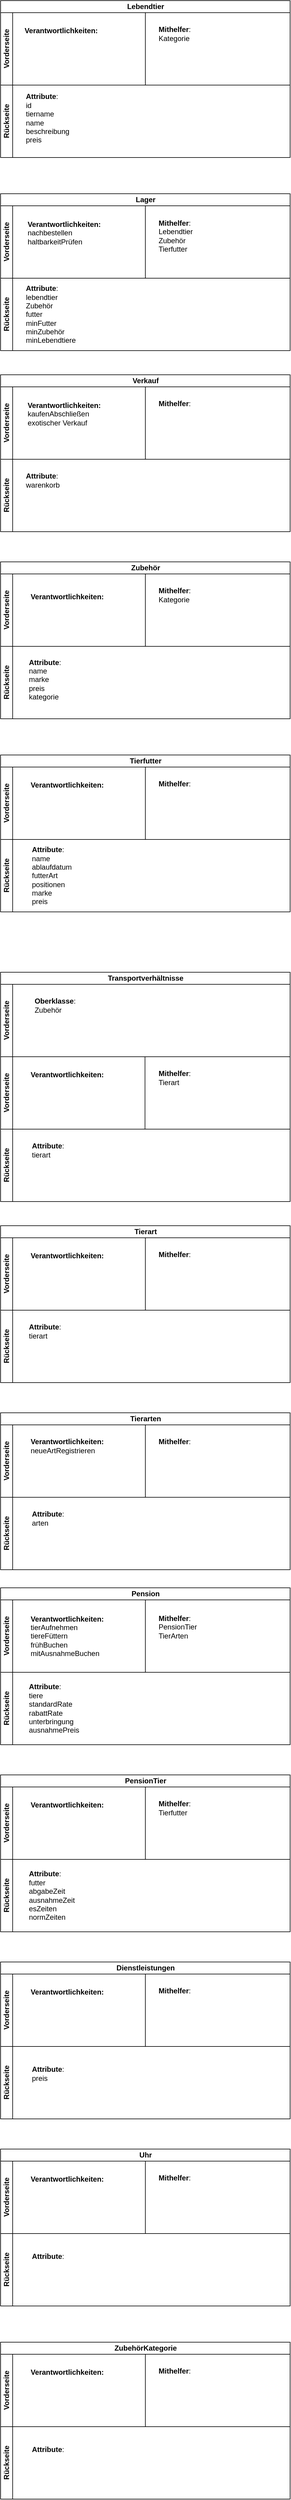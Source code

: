 <mxfile version="13.9.2" type="github"><diagram id="6AMnT5Kf5KEnALYQCAHH" name="Page-1"><mxGraphModel dx="1342" dy="658" grid="1" gridSize="10" guides="1" tooltips="1" connect="1" arrows="1" fold="1" page="1" pageScale="1" pageWidth="827" pageHeight="1169" math="0" shadow="0"><root><mxCell id="0"/><mxCell id="1" parent="0"/><mxCell id="vMwdDIzhkyIkg1t9hcMD-12" value="Lebendtier" style="swimlane;html=1;childLayout=stackLayout;resizeParent=1;resizeParentMax=0;horizontal=1;startSize=20;horizontalStack=0;" vertex="1" parent="1"><mxGeometry x="-10" y="100" width="480" height="260" as="geometry"/></mxCell><mxCell id="vMwdDIzhkyIkg1t9hcMD-13" value="Vorderseite" style="swimlane;html=1;startSize=20;horizontal=0;" vertex="1" parent="vMwdDIzhkyIkg1t9hcMD-12"><mxGeometry y="20" width="480" height="120" as="geometry"/></mxCell><mxCell id="vMwdDIzhkyIkg1t9hcMD-20" value="&lt;b&gt;Verantwortlichkeiten:&lt;/b&gt;" style="text;html=1;align=center;verticalAlign=middle;resizable=0;points=[];autosize=1;" vertex="1" parent="vMwdDIzhkyIkg1t9hcMD-13"><mxGeometry x="30" y="20" width="140" height="20" as="geometry"/></mxCell><mxCell id="vMwdDIzhkyIkg1t9hcMD-21" value="&lt;b&gt;Mithelfer&lt;/b&gt;:&lt;br&gt;&lt;div&gt;Kategorie&lt;/div&gt;" style="text;html=1;align=left;verticalAlign=middle;resizable=0;points=[];autosize=1;" vertex="1" parent="vMwdDIzhkyIkg1t9hcMD-13"><mxGeometry x="260" y="20" width="70" height="30" as="geometry"/></mxCell><mxCell id="vMwdDIzhkyIkg1t9hcMD-14" value="Rückseite" style="swimlane;html=1;startSize=20;horizontal=0;" vertex="1" parent="vMwdDIzhkyIkg1t9hcMD-12"><mxGeometry y="140" width="480" height="120" as="geometry"/></mxCell><mxCell id="vMwdDIzhkyIkg1t9hcMD-19" value="&lt;b&gt;Attribute&lt;/b&gt;:&lt;br&gt;id&lt;br&gt;&lt;div&gt;tiername&lt;/div&gt;&lt;div&gt;name&lt;/div&gt;&lt;div&gt;beschreibung&lt;/div&gt;&lt;div&gt;preis&lt;/div&gt;" style="text;html=1;align=left;verticalAlign=middle;resizable=0;points=[];autosize=1;" vertex="1" parent="vMwdDIzhkyIkg1t9hcMD-14"><mxGeometry x="40" y="10" width="90" height="90" as="geometry"/></mxCell><mxCell id="vMwdDIzhkyIkg1t9hcMD-22" value="" style="endArrow=none;html=1;entryX=0.5;entryY=0;entryDx=0;entryDy=0;exitX=0.5;exitY=0;exitDx=0;exitDy=0;" edge="1" parent="vMwdDIzhkyIkg1t9hcMD-12" source="vMwdDIzhkyIkg1t9hcMD-14" target="vMwdDIzhkyIkg1t9hcMD-13"><mxGeometry width="50" height="50" relative="1" as="geometry"><mxPoint x="200" y="220" as="sourcePoint"/><mxPoint x="240" y="40" as="targetPoint"/></mxGeometry></mxCell><mxCell id="vMwdDIzhkyIkg1t9hcMD-24" value="Lager" style="swimlane;html=1;childLayout=stackLayout;resizeParent=1;resizeParentMax=0;horizontal=1;startSize=20;horizontalStack=0;" vertex="1" parent="1"><mxGeometry x="-10" y="420" width="480" height="260" as="geometry"/></mxCell><mxCell id="vMwdDIzhkyIkg1t9hcMD-25" value="Vorderseite" style="swimlane;html=1;startSize=20;horizontal=0;" vertex="1" parent="vMwdDIzhkyIkg1t9hcMD-24"><mxGeometry y="20" width="480" height="120" as="geometry"/></mxCell><mxCell id="vMwdDIzhkyIkg1t9hcMD-26" value="&lt;div style=&quot;text-align: left&quot;&gt;&lt;b&gt;Verantwortlichkeiten:&lt;/b&gt;&lt;/div&gt;&lt;div&gt;&lt;div style=&quot;text-align: left&quot;&gt;nachbestellen&lt;/div&gt;&lt;/div&gt;&lt;div style=&quot;text-align: left&quot;&gt;haltbarkeitPrüfen&lt;/div&gt;" style="text;html=1;align=center;verticalAlign=middle;resizable=0;points=[];autosize=1;" vertex="1" parent="vMwdDIzhkyIkg1t9hcMD-25"><mxGeometry x="35" y="20" width="140" height="50" as="geometry"/></mxCell><mxCell id="vMwdDIzhkyIkg1t9hcMD-27" value="&lt;b&gt;Mithelfer&lt;/b&gt;:&lt;br&gt;&lt;div&gt;Lebendtier&lt;/div&gt;&lt;div&gt;Zubehör&lt;/div&gt;&lt;div&gt;Tierfutter&lt;/div&gt;" style="text;html=1;align=left;verticalAlign=middle;resizable=0;points=[];autosize=1;" vertex="1" parent="vMwdDIzhkyIkg1t9hcMD-25"><mxGeometry x="260" y="20" width="70" height="60" as="geometry"/></mxCell><mxCell id="vMwdDIzhkyIkg1t9hcMD-28" value="Rückseite" style="swimlane;html=1;startSize=20;horizontal=0;" vertex="1" parent="vMwdDIzhkyIkg1t9hcMD-24"><mxGeometry y="140" width="480" height="120" as="geometry"/></mxCell><mxCell id="vMwdDIzhkyIkg1t9hcMD-29" value="&lt;b&gt;Attribute&lt;/b&gt;:&lt;br&gt;&lt;div&gt;lebendtier&lt;/div&gt;&lt;div&gt;Zubehör&lt;/div&gt;&lt;div&gt;futter&lt;/div&gt;&lt;div&gt;minFutter&lt;/div&gt;&lt;div&gt;minZubehör&lt;/div&gt;&lt;div&gt;minLebendtiere&lt;/div&gt;" style="text;html=1;align=left;verticalAlign=middle;resizable=0;points=[];autosize=1;" vertex="1" parent="vMwdDIzhkyIkg1t9hcMD-28"><mxGeometry x="40" y="10" width="100" height="100" as="geometry"/></mxCell><mxCell id="vMwdDIzhkyIkg1t9hcMD-30" value="" style="endArrow=none;html=1;entryX=0.5;entryY=0;entryDx=0;entryDy=0;exitX=0.5;exitY=0;exitDx=0;exitDy=0;" edge="1" parent="vMwdDIzhkyIkg1t9hcMD-24" source="vMwdDIzhkyIkg1t9hcMD-28" target="vMwdDIzhkyIkg1t9hcMD-25"><mxGeometry width="50" height="50" relative="1" as="geometry"><mxPoint x="200" y="220" as="sourcePoint"/><mxPoint x="240" y="40" as="targetPoint"/></mxGeometry></mxCell><mxCell id="vMwdDIzhkyIkg1t9hcMD-32" value="Verkauf" style="swimlane;html=1;childLayout=stackLayout;resizeParent=1;resizeParentMax=0;horizontal=1;startSize=20;horizontalStack=0;" vertex="1" parent="1"><mxGeometry x="-10" y="720" width="480" height="260" as="geometry"/></mxCell><mxCell id="vMwdDIzhkyIkg1t9hcMD-33" value="Vorderseite" style="swimlane;html=1;startSize=20;horizontal=0;" vertex="1" parent="vMwdDIzhkyIkg1t9hcMD-32"><mxGeometry y="20" width="480" height="120" as="geometry"/></mxCell><mxCell id="vMwdDIzhkyIkg1t9hcMD-34" value="&lt;div style=&quot;text-align: left&quot;&gt;&lt;b&gt;Verantwortlichkeiten:&lt;/b&gt;&lt;/div&gt;&lt;div&gt;&lt;div style=&quot;text-align: left&quot;&gt;kaufenAbschließen&lt;/div&gt;&lt;/div&gt;&lt;div style=&quot;text-align: left&quot;&gt;exotischer Verkauf&lt;/div&gt;" style="text;html=1;align=center;verticalAlign=middle;resizable=0;points=[];autosize=1;" vertex="1" parent="vMwdDIzhkyIkg1t9hcMD-33"><mxGeometry x="35" y="20" width="140" height="50" as="geometry"/></mxCell><mxCell id="vMwdDIzhkyIkg1t9hcMD-35" value="&lt;b&gt;Mithelfer&lt;/b&gt;:&lt;br&gt;&lt;div&gt;&lt;br&gt;&lt;/div&gt;" style="text;html=1;align=left;verticalAlign=middle;resizable=0;points=[];autosize=1;" vertex="1" parent="vMwdDIzhkyIkg1t9hcMD-33"><mxGeometry x="260" y="20" width="70" height="30" as="geometry"/></mxCell><mxCell id="vMwdDIzhkyIkg1t9hcMD-36" value="Rückseite" style="swimlane;html=1;startSize=20;horizontal=0;" vertex="1" parent="vMwdDIzhkyIkg1t9hcMD-32"><mxGeometry y="140" width="480" height="120" as="geometry"/></mxCell><mxCell id="vMwdDIzhkyIkg1t9hcMD-37" value="&lt;b&gt;Attribute&lt;/b&gt;:&lt;br&gt;&lt;div&gt;warenkorb&lt;/div&gt;" style="text;html=1;align=left;verticalAlign=middle;resizable=0;points=[];autosize=1;" vertex="1" parent="vMwdDIzhkyIkg1t9hcMD-36"><mxGeometry x="40" y="20" width="70" height="30" as="geometry"/></mxCell><mxCell id="vMwdDIzhkyIkg1t9hcMD-38" value="" style="endArrow=none;html=1;entryX=0.5;entryY=0;entryDx=0;entryDy=0;exitX=0.5;exitY=0;exitDx=0;exitDy=0;" edge="1" parent="vMwdDIzhkyIkg1t9hcMD-32" source="vMwdDIzhkyIkg1t9hcMD-36" target="vMwdDIzhkyIkg1t9hcMD-33"><mxGeometry width="50" height="50" relative="1" as="geometry"><mxPoint x="200" y="220" as="sourcePoint"/><mxPoint x="240" y="40" as="targetPoint"/></mxGeometry></mxCell><mxCell id="vMwdDIzhkyIkg1t9hcMD-39" value="Zubehör" style="swimlane;html=1;childLayout=stackLayout;resizeParent=1;resizeParentMax=0;horizontal=1;startSize=20;horizontalStack=0;" vertex="1" parent="1"><mxGeometry x="-10" y="1030" width="480" height="260" as="geometry"/></mxCell><mxCell id="vMwdDIzhkyIkg1t9hcMD-40" value="Vorderseite" style="swimlane;html=1;startSize=20;horizontal=0;" vertex="1" parent="vMwdDIzhkyIkg1t9hcMD-39"><mxGeometry y="20" width="480" height="120" as="geometry"/></mxCell><mxCell id="vMwdDIzhkyIkg1t9hcMD-41" value="&lt;div style=&quot;text-align: left&quot;&gt;&lt;b&gt;Verantwortlichkeiten:&lt;/b&gt;&lt;/div&gt;&lt;div&gt;&lt;div style=&quot;text-align: left&quot;&gt;&lt;br&gt;&lt;/div&gt;&lt;/div&gt;" style="text;html=1;align=center;verticalAlign=middle;resizable=0;points=[];autosize=1;" vertex="1" parent="vMwdDIzhkyIkg1t9hcMD-40"><mxGeometry x="40" y="30" width="140" height="30" as="geometry"/></mxCell><mxCell id="vMwdDIzhkyIkg1t9hcMD-42" value="&lt;b&gt;Mithelfer&lt;/b&gt;:&lt;br&gt;&lt;div&gt;Kategorie&lt;/div&gt;" style="text;html=1;align=left;verticalAlign=middle;resizable=0;points=[];autosize=1;" vertex="1" parent="vMwdDIzhkyIkg1t9hcMD-40"><mxGeometry x="260" y="20" width="70" height="30" as="geometry"/></mxCell><mxCell id="vMwdDIzhkyIkg1t9hcMD-43" value="Rückseite" style="swimlane;html=1;startSize=20;horizontal=0;" vertex="1" parent="vMwdDIzhkyIkg1t9hcMD-39"><mxGeometry y="140" width="480" height="120" as="geometry"/></mxCell><mxCell id="vMwdDIzhkyIkg1t9hcMD-44" value="&lt;b&gt;Attribute&lt;/b&gt;:&lt;br&gt;&lt;div&gt;name&lt;/div&gt;&lt;div&gt;marke&lt;/div&gt;&lt;div&gt;preis&lt;/div&gt;&lt;div&gt;kategorie&lt;/div&gt;" style="text;html=1;align=left;verticalAlign=middle;resizable=0;points=[];autosize=1;" vertex="1" parent="vMwdDIzhkyIkg1t9hcMD-43"><mxGeometry x="45" y="15" width="70" height="80" as="geometry"/></mxCell><mxCell id="vMwdDIzhkyIkg1t9hcMD-45" value="" style="endArrow=none;html=1;entryX=0.5;entryY=0;entryDx=0;entryDy=0;exitX=0.5;exitY=0;exitDx=0;exitDy=0;" edge="1" parent="vMwdDIzhkyIkg1t9hcMD-39" source="vMwdDIzhkyIkg1t9hcMD-43" target="vMwdDIzhkyIkg1t9hcMD-40"><mxGeometry width="50" height="50" relative="1" as="geometry"><mxPoint x="200" y="220" as="sourcePoint"/><mxPoint x="240" y="40" as="targetPoint"/></mxGeometry></mxCell><mxCell id="vMwdDIzhkyIkg1t9hcMD-46" value="Tierfutter" style="swimlane;html=1;childLayout=stackLayout;resizeParent=1;resizeParentMax=0;horizontal=1;startSize=20;horizontalStack=0;" vertex="1" parent="1"><mxGeometry x="-10" y="1350" width="480" height="260" as="geometry"/></mxCell><mxCell id="vMwdDIzhkyIkg1t9hcMD-47" value="Vorderseite" style="swimlane;html=1;startSize=20;horizontal=0;" vertex="1" parent="vMwdDIzhkyIkg1t9hcMD-46"><mxGeometry y="20" width="480" height="120" as="geometry"/></mxCell><mxCell id="vMwdDIzhkyIkg1t9hcMD-48" value="&lt;div style=&quot;text-align: left&quot;&gt;&lt;b&gt;Verantwortlichkeiten:&lt;/b&gt;&lt;/div&gt;" style="text;html=1;align=center;verticalAlign=middle;resizable=0;points=[];autosize=1;" vertex="1" parent="vMwdDIzhkyIkg1t9hcMD-47"><mxGeometry x="40" y="20" width="140" height="20" as="geometry"/></mxCell><mxCell id="vMwdDIzhkyIkg1t9hcMD-49" value="&lt;b&gt;Mithelfer&lt;/b&gt;:&lt;br&gt;&lt;div&gt;&lt;br&gt;&lt;/div&gt;" style="text;html=1;align=left;verticalAlign=middle;resizable=0;points=[];autosize=1;" vertex="1" parent="vMwdDIzhkyIkg1t9hcMD-47"><mxGeometry x="260" y="20" width="70" height="30" as="geometry"/></mxCell><mxCell id="vMwdDIzhkyIkg1t9hcMD-50" value="Rückseite" style="swimlane;html=1;startSize=20;horizontal=0;" vertex="1" parent="vMwdDIzhkyIkg1t9hcMD-46"><mxGeometry y="140" width="480" height="120" as="geometry"/></mxCell><mxCell id="vMwdDIzhkyIkg1t9hcMD-51" value="&lt;b&gt;Attribute&lt;/b&gt;:&lt;br&gt;&lt;div&gt;name&lt;/div&gt;&lt;div&gt;ablaufdatum&lt;/div&gt;&lt;div&gt;futterArt&lt;/div&gt;&lt;div&gt;positionen&amp;nbsp;&lt;/div&gt;&lt;div&gt;marke&amp;nbsp;&lt;/div&gt;&lt;div&gt;preis&lt;/div&gt;" style="text;html=1;align=left;verticalAlign=middle;resizable=0;points=[];autosize=1;" vertex="1" parent="vMwdDIzhkyIkg1t9hcMD-50"><mxGeometry x="50" y="10" width="80" height="100" as="geometry"/></mxCell><mxCell id="vMwdDIzhkyIkg1t9hcMD-52" value="" style="endArrow=none;html=1;entryX=0.5;entryY=0;entryDx=0;entryDy=0;exitX=0.5;exitY=0;exitDx=0;exitDy=0;" edge="1" parent="vMwdDIzhkyIkg1t9hcMD-46" source="vMwdDIzhkyIkg1t9hcMD-50" target="vMwdDIzhkyIkg1t9hcMD-47"><mxGeometry width="50" height="50" relative="1" as="geometry"><mxPoint x="200" y="220" as="sourcePoint"/><mxPoint x="240" y="40" as="targetPoint"/></mxGeometry></mxCell><mxCell id="vMwdDIzhkyIkg1t9hcMD-69" value="Transportverhältnisse" style="swimlane;html=1;childLayout=stackLayout;resizeParent=1;resizeParentMax=0;horizontal=1;startSize=20;horizontalStack=0;align=center;" vertex="1" parent="1"><mxGeometry x="-10" y="1710" width="480" height="380" as="geometry"/></mxCell><mxCell id="vMwdDIzhkyIkg1t9hcMD-70" value="Vorderseite" style="swimlane;html=1;startSize=20;horizontal=0;" vertex="1" parent="vMwdDIzhkyIkg1t9hcMD-69"><mxGeometry y="20" width="480" height="120" as="geometry"/></mxCell><mxCell id="vMwdDIzhkyIkg1t9hcMD-73" value="&lt;b&gt;Oberklasse&lt;/b&gt;:&lt;br&gt;&lt;div style=&quot;text-align: left&quot;&gt;Zubehör&lt;/div&gt;" style="text;html=1;align=center;verticalAlign=middle;resizable=0;points=[];autosize=1;" vertex="1" parent="vMwdDIzhkyIkg1t9hcMD-70"><mxGeometry x="50" y="20" width="80" height="30" as="geometry"/></mxCell><mxCell id="vMwdDIzhkyIkg1t9hcMD-71" value="Vorderseite" style="swimlane;html=1;startSize=20;horizontal=0;" vertex="1" parent="vMwdDIzhkyIkg1t9hcMD-69"><mxGeometry y="140" width="480" height="120" as="geometry"/></mxCell><mxCell id="vMwdDIzhkyIkg1t9hcMD-75" value="&lt;div style=&quot;text-align: left&quot;&gt;&lt;b&gt;Verantwortlichkeiten:&lt;/b&gt;&lt;/div&gt;" style="text;html=1;align=center;verticalAlign=middle;resizable=0;points=[];autosize=1;" vertex="1" parent="vMwdDIzhkyIkg1t9hcMD-71"><mxGeometry x="40" y="20" width="140" height="20" as="geometry"/></mxCell><mxCell id="vMwdDIzhkyIkg1t9hcMD-76" value="&lt;b&gt;Mithelfer&lt;/b&gt;:&lt;br&gt;&lt;div&gt;Tierart&lt;/div&gt;" style="text;html=1;align=left;verticalAlign=middle;resizable=0;points=[];autosize=1;" vertex="1" parent="vMwdDIzhkyIkg1t9hcMD-71"><mxGeometry x="260" y="20" width="70" height="30" as="geometry"/></mxCell><mxCell id="vMwdDIzhkyIkg1t9hcMD-77" value="" style="endArrow=none;html=1;entryX=0.5;entryY=0;entryDx=0;entryDy=0;exitX=0.5;exitY=0;exitDx=0;exitDy=0;" edge="1" parent="vMwdDIzhkyIkg1t9hcMD-71"><mxGeometry width="50" height="50" relative="1" as="geometry"><mxPoint x="239.41" y="120" as="sourcePoint"/><mxPoint x="239.41" as="targetPoint"/></mxGeometry></mxCell><mxCell id="vMwdDIzhkyIkg1t9hcMD-72" value="Rückseite" style="swimlane;html=1;startSize=20;horizontal=0;" vertex="1" parent="vMwdDIzhkyIkg1t9hcMD-69"><mxGeometry y="260" width="480" height="120" as="geometry"/></mxCell><mxCell id="vMwdDIzhkyIkg1t9hcMD-78" value="&lt;b&gt;Attribute&lt;/b&gt;:&lt;br&gt;&lt;div&gt;tierart&lt;/div&gt;" style="text;html=1;align=left;verticalAlign=middle;resizable=0;points=[];autosize=1;" vertex="1" parent="vMwdDIzhkyIkg1t9hcMD-72"><mxGeometry x="50" y="20" width="70" height="30" as="geometry"/></mxCell><mxCell id="vMwdDIzhkyIkg1t9hcMD-79" value="Tierart" style="swimlane;html=1;childLayout=stackLayout;resizeParent=1;resizeParentMax=0;horizontal=1;startSize=20;horizontalStack=0;" vertex="1" parent="1"><mxGeometry x="-10" y="2130" width="480" height="260" as="geometry"/></mxCell><mxCell id="vMwdDIzhkyIkg1t9hcMD-80" value="Vorderseite" style="swimlane;html=1;startSize=20;horizontal=0;" vertex="1" parent="vMwdDIzhkyIkg1t9hcMD-79"><mxGeometry y="20" width="480" height="120" as="geometry"/></mxCell><mxCell id="vMwdDIzhkyIkg1t9hcMD-81" value="&lt;div style=&quot;text-align: left&quot;&gt;&lt;b&gt;Verantwortlichkeiten:&lt;/b&gt;&lt;/div&gt;" style="text;html=1;align=center;verticalAlign=middle;resizable=0;points=[];autosize=1;" vertex="1" parent="vMwdDIzhkyIkg1t9hcMD-80"><mxGeometry x="40" y="20" width="140" height="20" as="geometry"/></mxCell><mxCell id="vMwdDIzhkyIkg1t9hcMD-82" value="&lt;b&gt;Mithelfer&lt;/b&gt;:&lt;br&gt;&lt;div&gt;&lt;br&gt;&lt;/div&gt;" style="text;html=1;align=left;verticalAlign=middle;resizable=0;points=[];autosize=1;" vertex="1" parent="vMwdDIzhkyIkg1t9hcMD-80"><mxGeometry x="260" y="20" width="70" height="30" as="geometry"/></mxCell><mxCell id="vMwdDIzhkyIkg1t9hcMD-83" value="Rückseite" style="swimlane;html=1;startSize=20;horizontal=0;" vertex="1" parent="vMwdDIzhkyIkg1t9hcMD-79"><mxGeometry y="140" width="480" height="120" as="geometry"/></mxCell><mxCell id="vMwdDIzhkyIkg1t9hcMD-84" value="&lt;b&gt;Attribute&lt;/b&gt;:&lt;br&gt;&lt;div&gt;tierart&lt;/div&gt;" style="text;html=1;align=left;verticalAlign=middle;resizable=0;points=[];autosize=1;" vertex="1" parent="vMwdDIzhkyIkg1t9hcMD-83"><mxGeometry x="45" y="20" width="70" height="30" as="geometry"/></mxCell><mxCell id="vMwdDIzhkyIkg1t9hcMD-85" value="" style="endArrow=none;html=1;entryX=0.5;entryY=0;entryDx=0;entryDy=0;exitX=0.5;exitY=0;exitDx=0;exitDy=0;" edge="1" parent="vMwdDIzhkyIkg1t9hcMD-79" source="vMwdDIzhkyIkg1t9hcMD-83" target="vMwdDIzhkyIkg1t9hcMD-80"><mxGeometry width="50" height="50" relative="1" as="geometry"><mxPoint x="200" y="220" as="sourcePoint"/><mxPoint x="240" y="40" as="targetPoint"/></mxGeometry></mxCell><mxCell id="vMwdDIzhkyIkg1t9hcMD-86" value="Tierarten" style="swimlane;html=1;childLayout=stackLayout;resizeParent=1;resizeParentMax=0;horizontal=1;startSize=20;horizontalStack=0;" vertex="1" parent="1"><mxGeometry x="-10" y="2440" width="480" height="260" as="geometry"/></mxCell><mxCell id="vMwdDIzhkyIkg1t9hcMD-87" value="Vorderseite" style="swimlane;html=1;startSize=20;horizontal=0;" vertex="1" parent="vMwdDIzhkyIkg1t9hcMD-86"><mxGeometry y="20" width="480" height="120" as="geometry"/></mxCell><mxCell id="vMwdDIzhkyIkg1t9hcMD-88" value="&lt;div style=&quot;text-align: left&quot;&gt;&lt;b&gt;Verantwortlichkeiten:&lt;/b&gt;&lt;/div&gt;&lt;div style=&quot;text-align: left&quot;&gt;neueArtRegistrieren&lt;/div&gt;" style="text;html=1;align=center;verticalAlign=middle;resizable=0;points=[];autosize=1;" vertex="1" parent="vMwdDIzhkyIkg1t9hcMD-87"><mxGeometry x="40" y="20" width="140" height="30" as="geometry"/></mxCell><mxCell id="vMwdDIzhkyIkg1t9hcMD-89" value="&lt;b&gt;Mithelfer&lt;/b&gt;:&lt;br&gt;&lt;div&gt;&lt;br&gt;&lt;/div&gt;" style="text;html=1;align=left;verticalAlign=middle;resizable=0;points=[];autosize=1;" vertex="1" parent="vMwdDIzhkyIkg1t9hcMD-87"><mxGeometry x="260" y="20" width="70" height="30" as="geometry"/></mxCell><mxCell id="vMwdDIzhkyIkg1t9hcMD-90" value="Rückseite" style="swimlane;html=1;startSize=20;horizontal=0;" vertex="1" parent="vMwdDIzhkyIkg1t9hcMD-86"><mxGeometry y="140" width="480" height="120" as="geometry"/></mxCell><mxCell id="vMwdDIzhkyIkg1t9hcMD-91" value="&lt;b&gt;Attribute&lt;/b&gt;:&lt;br&gt;&lt;div&gt;arten&amp;nbsp;&lt;/div&gt;" style="text;html=1;align=left;verticalAlign=middle;resizable=0;points=[];autosize=1;" vertex="1" parent="vMwdDIzhkyIkg1t9hcMD-90"><mxGeometry x="50" y="20" width="70" height="30" as="geometry"/></mxCell><mxCell id="vMwdDIzhkyIkg1t9hcMD-92" value="" style="endArrow=none;html=1;entryX=0.5;entryY=0;entryDx=0;entryDy=0;exitX=0.5;exitY=0;exitDx=0;exitDy=0;" edge="1" parent="vMwdDIzhkyIkg1t9hcMD-86" source="vMwdDIzhkyIkg1t9hcMD-90" target="vMwdDIzhkyIkg1t9hcMD-87"><mxGeometry width="50" height="50" relative="1" as="geometry"><mxPoint x="200" y="220" as="sourcePoint"/><mxPoint x="240" y="40" as="targetPoint"/></mxGeometry></mxCell><mxCell id="vMwdDIzhkyIkg1t9hcMD-93" value="Pension" style="swimlane;html=1;childLayout=stackLayout;resizeParent=1;resizeParentMax=0;horizontal=1;startSize=20;horizontalStack=0;" vertex="1" parent="1"><mxGeometry x="-10" y="2730" width="480" height="260" as="geometry"/></mxCell><mxCell id="vMwdDIzhkyIkg1t9hcMD-94" value="Vorderseite" style="swimlane;html=1;startSize=20;horizontal=0;" vertex="1" parent="vMwdDIzhkyIkg1t9hcMD-93"><mxGeometry y="20" width="480" height="120" as="geometry"/></mxCell><mxCell id="vMwdDIzhkyIkg1t9hcMD-95" value="&lt;div style=&quot;text-align: left&quot;&gt;&lt;b&gt;Verantwortlichkeiten:&lt;/b&gt;&lt;/div&gt;&lt;div style=&quot;text-align: left&quot;&gt;tierAufnehmen&lt;/div&gt;&lt;div style=&quot;text-align: left&quot;&gt;tiereFüttern&lt;/div&gt;&lt;div style=&quot;text-align: left&quot;&gt;frühBuchen&lt;/div&gt;&lt;div style=&quot;text-align: left&quot;&gt;mitAusnahmeBuchen&lt;/div&gt;" style="text;html=1;align=center;verticalAlign=middle;resizable=0;points=[];autosize=1;" vertex="1" parent="vMwdDIzhkyIkg1t9hcMD-94"><mxGeometry x="40" y="20" width="140" height="80" as="geometry"/></mxCell><mxCell id="vMwdDIzhkyIkg1t9hcMD-96" value="&lt;b&gt;Mithelfer&lt;/b&gt;:&lt;br&gt;&lt;div&gt;PensionTier&lt;/div&gt;&lt;div&gt;TierArten&lt;/div&gt;" style="text;html=1;align=left;verticalAlign=middle;resizable=0;points=[];autosize=1;" vertex="1" parent="vMwdDIzhkyIkg1t9hcMD-94"><mxGeometry x="260" y="20" width="80" height="50" as="geometry"/></mxCell><mxCell id="vMwdDIzhkyIkg1t9hcMD-97" value="Rückseite" style="swimlane;html=1;startSize=20;horizontal=0;" vertex="1" parent="vMwdDIzhkyIkg1t9hcMD-93"><mxGeometry y="140" width="480" height="120" as="geometry"/></mxCell><mxCell id="vMwdDIzhkyIkg1t9hcMD-98" value="&lt;b&gt;Attribute&lt;/b&gt;:&lt;br&gt;&lt;div&gt;tiere&lt;/div&gt;&lt;div&gt;standardRate&lt;/div&gt;&lt;div&gt;rabattRate&lt;/div&gt;&lt;div&gt;unterbringung&lt;/div&gt;&lt;div&gt;ausnahmePreis&lt;/div&gt;" style="text;html=1;align=left;verticalAlign=middle;resizable=0;points=[];autosize=1;" vertex="1" parent="vMwdDIzhkyIkg1t9hcMD-97"><mxGeometry x="45" y="15" width="100" height="90" as="geometry"/></mxCell><mxCell id="vMwdDIzhkyIkg1t9hcMD-99" value="" style="endArrow=none;html=1;entryX=0.5;entryY=0;entryDx=0;entryDy=0;exitX=0.5;exitY=0;exitDx=0;exitDy=0;" edge="1" parent="vMwdDIzhkyIkg1t9hcMD-93" source="vMwdDIzhkyIkg1t9hcMD-97" target="vMwdDIzhkyIkg1t9hcMD-94"><mxGeometry width="50" height="50" relative="1" as="geometry"><mxPoint x="200" y="220" as="sourcePoint"/><mxPoint x="240" y="40" as="targetPoint"/></mxGeometry></mxCell><mxCell id="vMwdDIzhkyIkg1t9hcMD-100" value="PensionTier" style="swimlane;html=1;childLayout=stackLayout;resizeParent=1;resizeParentMax=0;horizontal=1;startSize=20;horizontalStack=0;" vertex="1" parent="1"><mxGeometry x="-10" y="3040" width="480" height="260" as="geometry"/></mxCell><mxCell id="vMwdDIzhkyIkg1t9hcMD-101" value="Vorderseite" style="swimlane;html=1;startSize=20;horizontal=0;" vertex="1" parent="vMwdDIzhkyIkg1t9hcMD-100"><mxGeometry y="20" width="480" height="120" as="geometry"/></mxCell><mxCell id="vMwdDIzhkyIkg1t9hcMD-102" value="&lt;div style=&quot;text-align: left&quot;&gt;&lt;b&gt;Verantwortlichkeiten:&lt;/b&gt;&lt;/div&gt;" style="text;html=1;align=center;verticalAlign=middle;resizable=0;points=[];autosize=1;" vertex="1" parent="vMwdDIzhkyIkg1t9hcMD-101"><mxGeometry x="40" y="20" width="140" height="20" as="geometry"/></mxCell><mxCell id="vMwdDIzhkyIkg1t9hcMD-103" value="&lt;b&gt;Mithelfer&lt;/b&gt;:&lt;br&gt;&lt;div&gt;Tierfutter&lt;/div&gt;" style="text;html=1;align=left;verticalAlign=middle;resizable=0;points=[];autosize=1;" vertex="1" parent="vMwdDIzhkyIkg1t9hcMD-101"><mxGeometry x="260" y="20" width="70" height="30" as="geometry"/></mxCell><mxCell id="vMwdDIzhkyIkg1t9hcMD-104" value="Rückseite" style="swimlane;html=1;startSize=20;horizontal=0;" vertex="1" parent="vMwdDIzhkyIkg1t9hcMD-100"><mxGeometry y="140" width="480" height="120" as="geometry"/></mxCell><mxCell id="vMwdDIzhkyIkg1t9hcMD-105" value="&lt;b&gt;Attribute&lt;/b&gt;:&lt;br&gt;&lt;div&gt;futter&lt;/div&gt;&lt;div&gt;abgabeZeit&lt;/div&gt;&lt;div&gt;ausnahmeZeit&lt;/div&gt;&lt;div&gt;esZeiten&amp;nbsp;&lt;/div&gt;&lt;div&gt;normZeiten&amp;nbsp;&lt;/div&gt;" style="text;html=1;align=left;verticalAlign=middle;resizable=0;points=[];autosize=1;" vertex="1" parent="vMwdDIzhkyIkg1t9hcMD-104"><mxGeometry x="45" y="15" width="90" height="90" as="geometry"/></mxCell><mxCell id="vMwdDIzhkyIkg1t9hcMD-106" value="" style="endArrow=none;html=1;entryX=0.5;entryY=0;entryDx=0;entryDy=0;exitX=0.5;exitY=0;exitDx=0;exitDy=0;" edge="1" parent="vMwdDIzhkyIkg1t9hcMD-100" source="vMwdDIzhkyIkg1t9hcMD-104" target="vMwdDIzhkyIkg1t9hcMD-101"><mxGeometry width="50" height="50" relative="1" as="geometry"><mxPoint x="200" y="220" as="sourcePoint"/><mxPoint x="240" y="40" as="targetPoint"/></mxGeometry></mxCell><mxCell id="vMwdDIzhkyIkg1t9hcMD-108" value="Dienstleistungen" style="swimlane;html=1;childLayout=stackLayout;resizeParent=1;resizeParentMax=0;horizontal=1;startSize=20;horizontalStack=0;" vertex="1" parent="1"><mxGeometry x="-10" y="3350" width="480" height="260" as="geometry"/></mxCell><mxCell id="vMwdDIzhkyIkg1t9hcMD-109" value="Vorderseite" style="swimlane;html=1;startSize=20;horizontal=0;" vertex="1" parent="vMwdDIzhkyIkg1t9hcMD-108"><mxGeometry y="20" width="480" height="120" as="geometry"/></mxCell><mxCell id="vMwdDIzhkyIkg1t9hcMD-110" value="&lt;div style=&quot;text-align: left&quot;&gt;&lt;b&gt;Verantwortlichkeiten:&lt;/b&gt;&lt;/div&gt;" style="text;html=1;align=center;verticalAlign=middle;resizable=0;points=[];autosize=1;" vertex="1" parent="vMwdDIzhkyIkg1t9hcMD-109"><mxGeometry x="40" y="20" width="140" height="20" as="geometry"/></mxCell><mxCell id="vMwdDIzhkyIkg1t9hcMD-111" value="&lt;b&gt;Mithelfer&lt;/b&gt;:&lt;br&gt;&lt;div&gt;&lt;br&gt;&lt;/div&gt;" style="text;html=1;align=left;verticalAlign=middle;resizable=0;points=[];autosize=1;" vertex="1" parent="vMwdDIzhkyIkg1t9hcMD-109"><mxGeometry x="260" y="20" width="70" height="30" as="geometry"/></mxCell><mxCell id="vMwdDIzhkyIkg1t9hcMD-112" value="Rückseite" style="swimlane;html=1;startSize=20;horizontal=0;" vertex="1" parent="vMwdDIzhkyIkg1t9hcMD-108"><mxGeometry y="140" width="480" height="120" as="geometry"/></mxCell><mxCell id="vMwdDIzhkyIkg1t9hcMD-113" value="&lt;b&gt;Attribute&lt;/b&gt;:&lt;br&gt;&lt;div&gt;preis&lt;/div&gt;" style="text;html=1;align=left;verticalAlign=middle;resizable=0;points=[];autosize=1;" vertex="1" parent="vMwdDIzhkyIkg1t9hcMD-112"><mxGeometry x="50" y="30" width="70" height="30" as="geometry"/></mxCell><mxCell id="vMwdDIzhkyIkg1t9hcMD-114" value="" style="endArrow=none;html=1;entryX=0.5;entryY=0;entryDx=0;entryDy=0;exitX=0.5;exitY=0;exitDx=0;exitDy=0;" edge="1" parent="vMwdDIzhkyIkg1t9hcMD-108" source="vMwdDIzhkyIkg1t9hcMD-112" target="vMwdDIzhkyIkg1t9hcMD-109"><mxGeometry width="50" height="50" relative="1" as="geometry"><mxPoint x="200" y="220" as="sourcePoint"/><mxPoint x="240" y="40" as="targetPoint"/></mxGeometry></mxCell><mxCell id="vMwdDIzhkyIkg1t9hcMD-115" value="Uhr" style="swimlane;html=1;childLayout=stackLayout;resizeParent=1;resizeParentMax=0;horizontal=1;startSize=20;horizontalStack=0;" vertex="1" parent="1"><mxGeometry x="-10" y="3660" width="480" height="260" as="geometry"/></mxCell><mxCell id="vMwdDIzhkyIkg1t9hcMD-116" value="Vorderseite" style="swimlane;html=1;startSize=20;horizontal=0;" vertex="1" parent="vMwdDIzhkyIkg1t9hcMD-115"><mxGeometry y="20" width="480" height="120" as="geometry"/></mxCell><mxCell id="vMwdDIzhkyIkg1t9hcMD-117" value="&lt;div style=&quot;text-align: left&quot;&gt;&lt;b&gt;Verantwortlichkeiten:&lt;/b&gt;&lt;/div&gt;" style="text;html=1;align=center;verticalAlign=middle;resizable=0;points=[];autosize=1;" vertex="1" parent="vMwdDIzhkyIkg1t9hcMD-116"><mxGeometry x="40" y="20" width="140" height="20" as="geometry"/></mxCell><mxCell id="vMwdDIzhkyIkg1t9hcMD-118" value="&lt;b&gt;Mithelfer&lt;/b&gt;:&lt;br&gt;&lt;div&gt;&lt;br&gt;&lt;/div&gt;" style="text;html=1;align=left;verticalAlign=middle;resizable=0;points=[];autosize=1;" vertex="1" parent="vMwdDIzhkyIkg1t9hcMD-116"><mxGeometry x="260" y="20" width="70" height="30" as="geometry"/></mxCell><mxCell id="vMwdDIzhkyIkg1t9hcMD-119" value="Rückseite" style="swimlane;html=1;startSize=20;horizontal=0;" vertex="1" parent="vMwdDIzhkyIkg1t9hcMD-115"><mxGeometry y="140" width="480" height="120" as="geometry"/></mxCell><mxCell id="vMwdDIzhkyIkg1t9hcMD-120" value="&lt;b&gt;Attribute&lt;/b&gt;:&lt;br&gt;&lt;div&gt;&lt;br&gt;&lt;/div&gt;" style="text;html=1;align=left;verticalAlign=middle;resizable=0;points=[];autosize=1;" vertex="1" parent="vMwdDIzhkyIkg1t9hcMD-119"><mxGeometry x="50" y="30" width="70" height="30" as="geometry"/></mxCell><mxCell id="vMwdDIzhkyIkg1t9hcMD-121" value="" style="endArrow=none;html=1;entryX=0.5;entryY=0;entryDx=0;entryDy=0;exitX=0.5;exitY=0;exitDx=0;exitDy=0;" edge="1" parent="vMwdDIzhkyIkg1t9hcMD-115" source="vMwdDIzhkyIkg1t9hcMD-119" target="vMwdDIzhkyIkg1t9hcMD-116"><mxGeometry width="50" height="50" relative="1" as="geometry"><mxPoint x="200" y="220" as="sourcePoint"/><mxPoint x="240" y="40" as="targetPoint"/></mxGeometry></mxCell><mxCell id="vMwdDIzhkyIkg1t9hcMD-122" value="ZubehörKategorie" style="swimlane;html=1;childLayout=stackLayout;resizeParent=1;resizeParentMax=0;horizontal=1;startSize=20;horizontalStack=0;" vertex="1" parent="1"><mxGeometry x="-10" y="3980" width="480" height="260" as="geometry"/></mxCell><mxCell id="vMwdDIzhkyIkg1t9hcMD-123" value="Vorderseite" style="swimlane;html=1;startSize=20;horizontal=0;" vertex="1" parent="vMwdDIzhkyIkg1t9hcMD-122"><mxGeometry y="20" width="480" height="120" as="geometry"/></mxCell><mxCell id="vMwdDIzhkyIkg1t9hcMD-124" value="&lt;div style=&quot;text-align: left&quot;&gt;&lt;b&gt;Verantwortlichkeiten:&lt;/b&gt;&lt;/div&gt;" style="text;html=1;align=center;verticalAlign=middle;resizable=0;points=[];autosize=1;" vertex="1" parent="vMwdDIzhkyIkg1t9hcMD-123"><mxGeometry x="40" y="20" width="140" height="20" as="geometry"/></mxCell><mxCell id="vMwdDIzhkyIkg1t9hcMD-125" value="&lt;b&gt;Mithelfer&lt;/b&gt;:&lt;br&gt;&lt;div&gt;&lt;br&gt;&lt;/div&gt;" style="text;html=1;align=left;verticalAlign=middle;resizable=0;points=[];autosize=1;" vertex="1" parent="vMwdDIzhkyIkg1t9hcMD-123"><mxGeometry x="260" y="20" width="70" height="30" as="geometry"/></mxCell><mxCell id="vMwdDIzhkyIkg1t9hcMD-126" value="Rückseite" style="swimlane;html=1;startSize=20;horizontal=0;" vertex="1" parent="vMwdDIzhkyIkg1t9hcMD-122"><mxGeometry y="140" width="480" height="120" as="geometry"/></mxCell><mxCell id="vMwdDIzhkyIkg1t9hcMD-127" value="&lt;b&gt;Attribute&lt;/b&gt;:&lt;br&gt;&lt;div&gt;&lt;br&gt;&lt;/div&gt;" style="text;html=1;align=left;verticalAlign=middle;resizable=0;points=[];autosize=1;" vertex="1" parent="vMwdDIzhkyIkg1t9hcMD-126"><mxGeometry x="50" y="30" width="70" height="30" as="geometry"/></mxCell><mxCell id="vMwdDIzhkyIkg1t9hcMD-128" value="" style="endArrow=none;html=1;entryX=0.5;entryY=0;entryDx=0;entryDy=0;exitX=0.5;exitY=0;exitDx=0;exitDy=0;" edge="1" parent="vMwdDIzhkyIkg1t9hcMD-122" source="vMwdDIzhkyIkg1t9hcMD-126" target="vMwdDIzhkyIkg1t9hcMD-123"><mxGeometry width="50" height="50" relative="1" as="geometry"><mxPoint x="200" y="220" as="sourcePoint"/><mxPoint x="240" y="40" as="targetPoint"/></mxGeometry></mxCell></root></mxGraphModel></diagram></mxfile>